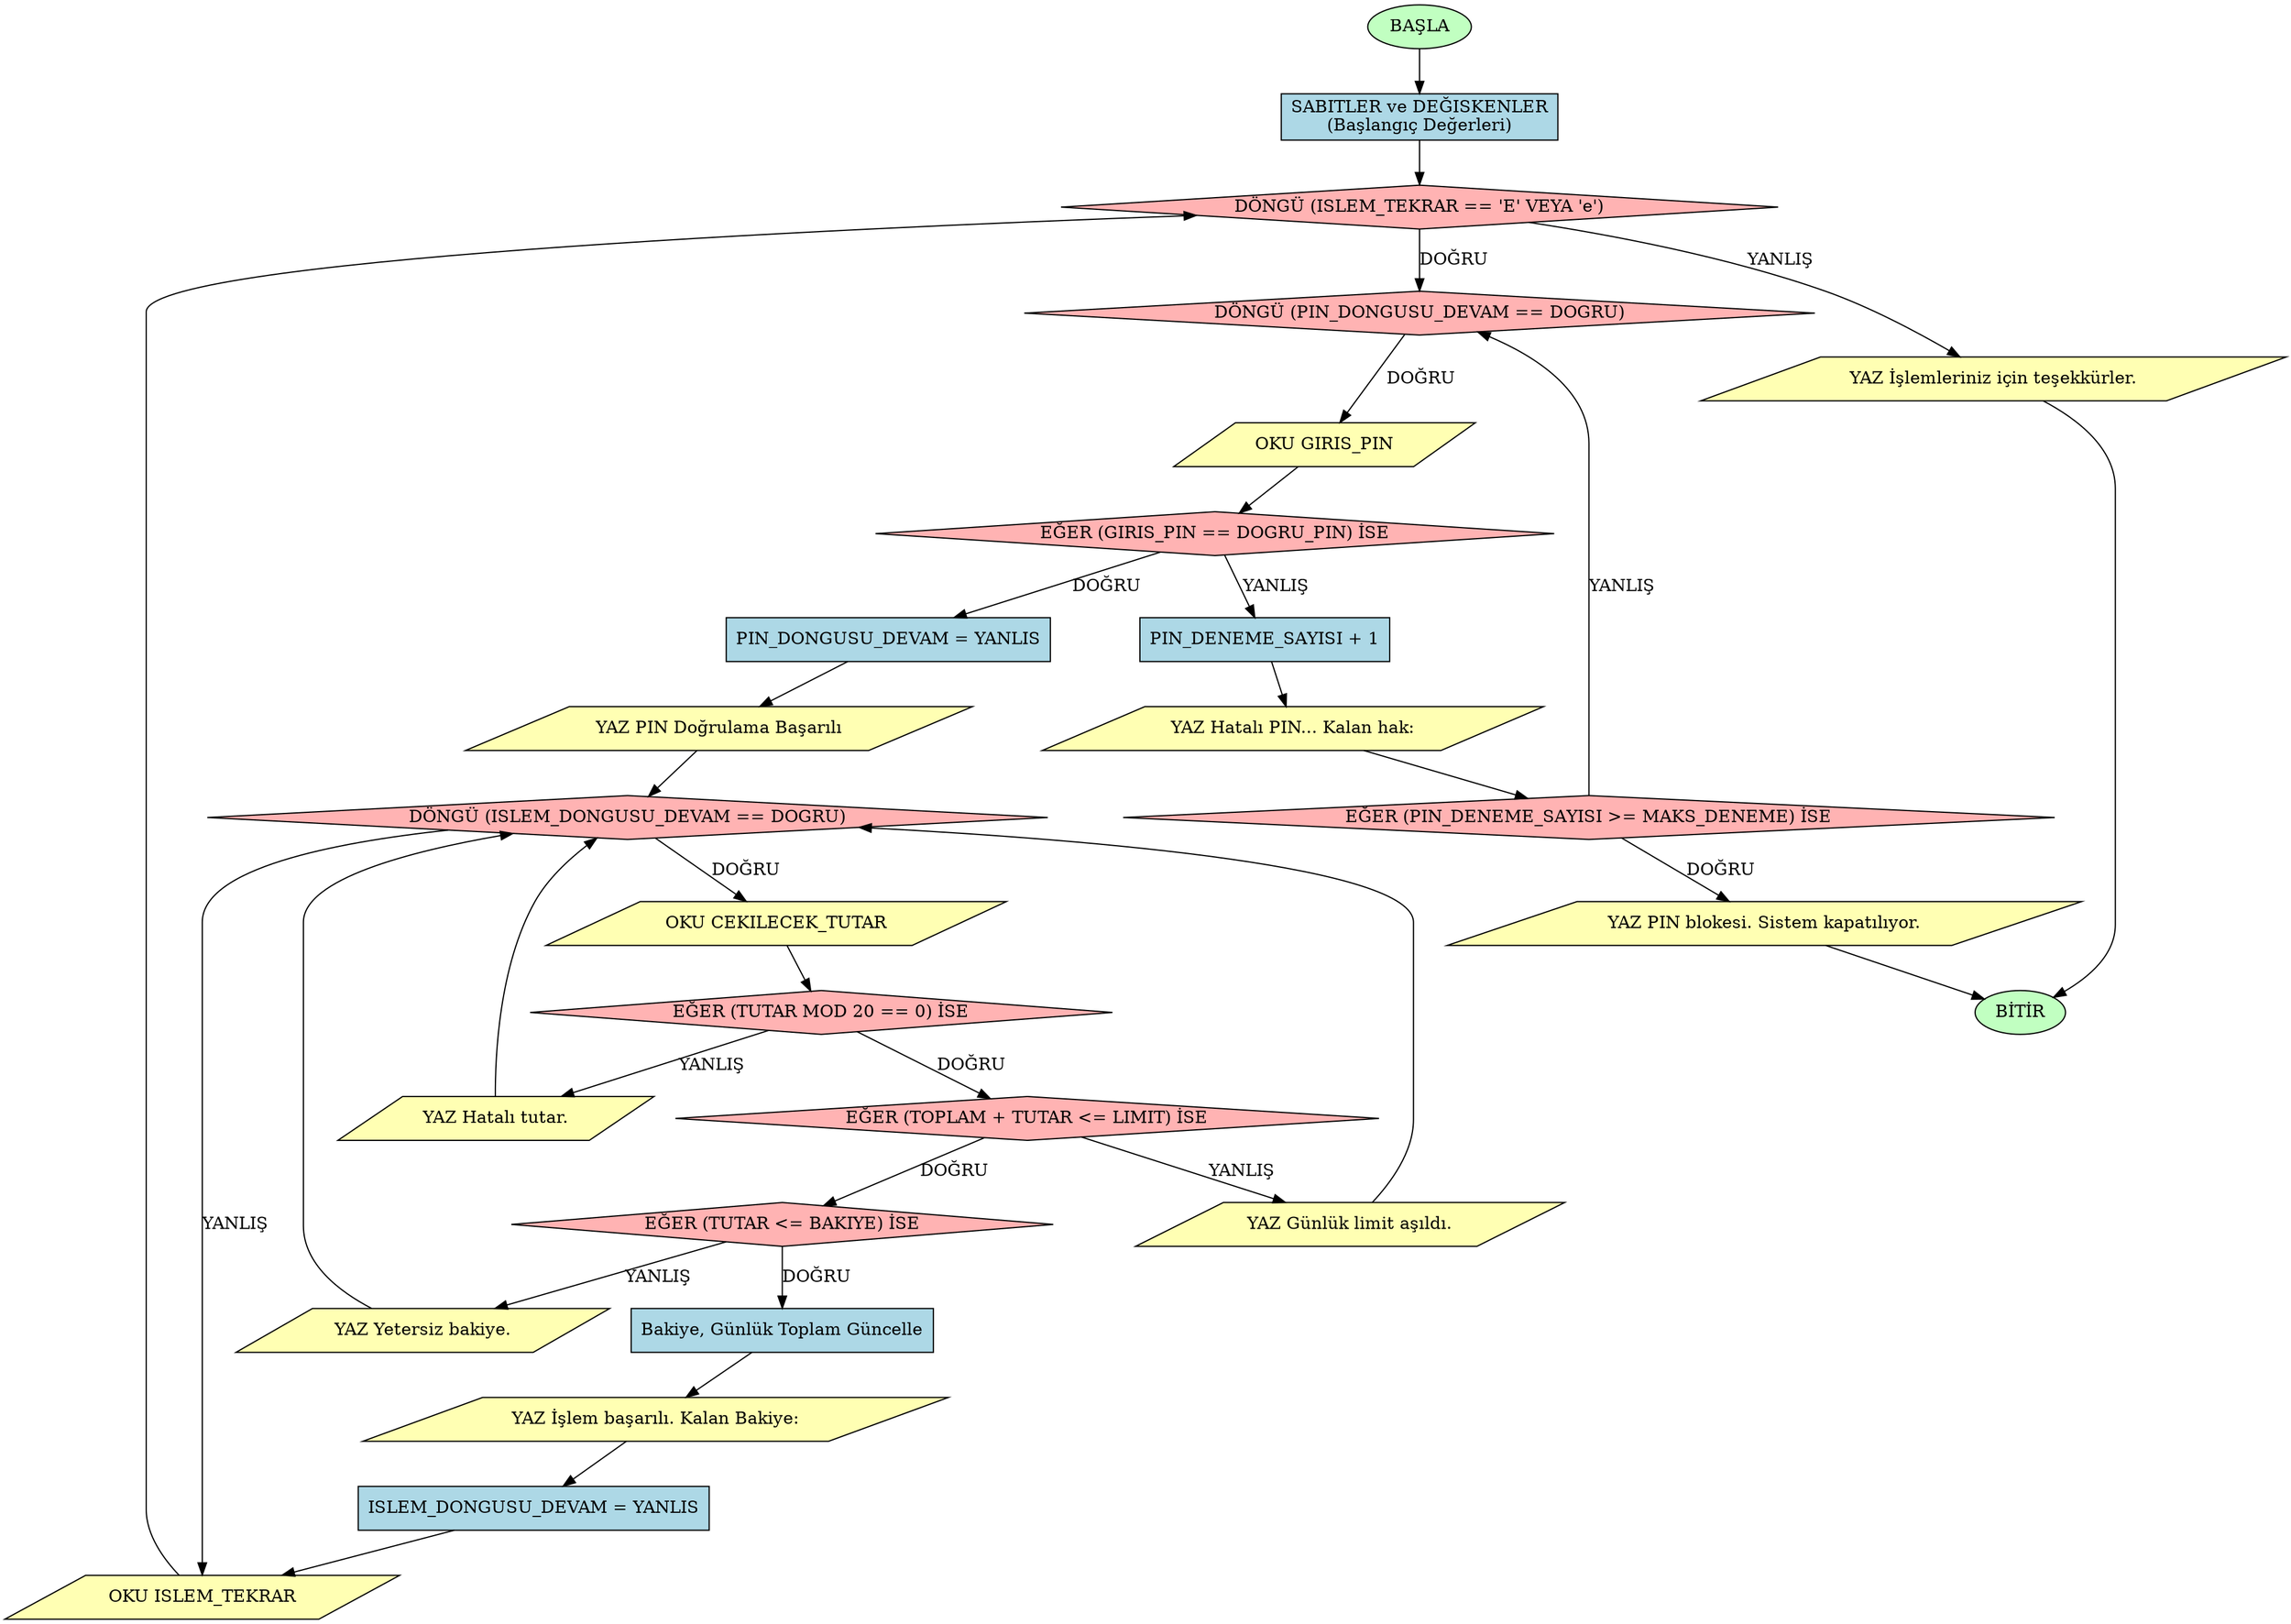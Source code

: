 digraph ATM_Para_Cekme_Sistemi {
    // Grafik Ayarları
    rankdir=TB; // Akış yönü: Yukarıdan Aşağıya (Top to Bottom)
    
    // Düğüm Şekilleri Tanımlamaları
    node [shape=oval, style=filled, fillcolor="#C1FFC1"]; // Başla/Bitir
    BASLA [label="BAŞLA"];
    BITIR [label="BİTİR"];
    
    node [shape=parallelogram, style=filled, fillcolor="#FFFFB3"]; // Girdi/Çıktı (OKU/YAZ)
    OKU_GIRIS_PIN [label="OKU GIRIS_PIN"];
    YAZ_PIN_HATALI [label="YAZ Hatalı PIN... Kalan hak:"];
    YAZ_PIN_BASARILI [label="YAZ PIN Doğrulama Başarılı"];
    YAZ_PIN_BLOKE [label="YAZ PIN blokesi. Sistem kapatılıyor."];
    OKU_TUTAR [label="OKU CEKILECEK_TUTAR"];
    YAZ_TUTAR_HATALI [label="YAZ Hatalı tutar."];
    YAZ_LIMIT_ASIMI [label="YAZ Günlük limit aşıldı."];
    YAZ_BAKIYE_YETERSIZ [label="YAZ Yetersiz bakiye."];
    YAZ_ISLEM_BASARILI [label="YAZ İşlem başarılı. Kalan Bakiye:"];
    OKU_TEKRAR [label="OKU ISLEM_TEKRAR"];
    YAZ_KAPATMA [label="YAZ İşlemleriniz için teşekkürler."];

    node [shape=box, style=filled, fillcolor="#ADD8E6"]; // İşlem (DEĞİŞKEN/ATAMA)
    SABIT_VE_DEGISKENLER [label="SABITLER ve DEĞISKENLER\n(Başlangıç Değerleri)"];
    ARTTIR_DENEME [label="PIN_DENEME_SAYISI + 1"];
    DEGER_DEGISIMI [label="Bakiye, Günlük Toplam Güncelle"];
    PIN_DONGUSU_SON [label="PIN_DONGUSU_DEVAM = YANLIS"];
    ISLEM_DONGUSU_SON [label="ISLEM_DONGUSU_DEVAM = YANLIS"];
    
    node [shape=diamond, style=filled, fillcolor="#FFB3B3"]; // Karar (EĞER-İSE/DÖNGÜ)
    DONGU_TEKRAR [label="DÖNGÜ (ISLEM_TEKRAR == 'E' VEYA 'e')"];
    DONGU_PIN [label="DÖNGÜ (PIN_DONGUSU_DEVAM == DOGRU)"];
    KARAR_PIN_DOGRU [label="EĞER (GIRIS_PIN == DOGRU_PIN) İSE"];
    KARAR_PIN_HAK [label="EĞER (PIN_DENEME_SAYISI >= MAKS_DENEME) İSE"];
    DONGU_ISLEM [label="DÖNGÜ (ISLEM_DONGUSU_DEVAM == DOGRU)"];
    KARAR_TUTAR_KATI [label="EĞER (TUTAR MOD 20 == 0) İSE"];
    KARAR_GUNLUK_LIMIT [label="EĞER (TOPLAM + TUTAR <= LIMIT) İSE"];
    KARAR_BAKIYE [label="EĞER (TUTAR <= BAKIYE) İSE"];
    
    // Akış (Oklar)
    BASLA -> SABIT_VE_DEGISKENLER;
    SABIT_VE_DEGISKENLER -> DONGU_TEKRAR;

    // Dış İşlem Tekrarı Döngüsü
    DONGU_TEKRAR -> DONGU_PIN [label="DOĞRU"];
    DONGU_TEKRAR -> YAZ_KAPATMA [label="YANLIŞ"];

    // 1. PIN Doğrulama Döngüsü
    DONGU_PIN -> OKU_GIRIS_PIN [label="DOĞRU"];
    OKU_GIRIS_PIN -> KARAR_PIN_DOGRU;
    
    // PIN Doğru İse
    KARAR_PIN_DOGRU -> PIN_DONGUSU_SON [label="DOĞRU"];
    PIN_DONGUSU_SON -> YAZ_PIN_BASARILI;
    YAZ_PIN_BASARILI -> DONGU_ISLEM; // PIN başarılı, işlem döngüsüne geç

    // PIN Yanlış İse
    KARAR_PIN_DOGRU -> ARTTIR_DENEME [label="YANLIŞ"];
    ARTTIR_DENEME -> YAZ_PIN_HATALI;
    YAZ_PIN_HATALI -> KARAR_PIN_HAK;

    // PIN Hak Kontrolü
    KARAR_PIN_HAK -> YAZ_PIN_BLOKE [label="DOĞRU"];
    YAZ_PIN_BLOKE -> BITIR; // GİT BİTİR_İŞLEM (Akış sonu)
    KARAR_PIN_HAK -> DONGU_PIN [label="YANLIŞ"]; // Hak varsa PIN döngüsüne geri dön

    // 2. Para Çekme İşlem Döngüsü
    DONGU_ISLEM -> OKU_TUTAR [label="DOĞRU"];
    DONGU_ISLEM -> OKU_TEKRAR [label="YANLIŞ"]; // İşlem başarılı/hatalı olsa da döngüden çıkış

    // 3. Tutar Katı Kontrolü
    OKU_TUTAR -> KARAR_TUTAR_KATI;
    KARAR_TUTAR_KATI -> YAZ_TUTAR_HATALI [label="YANLIŞ"];
    YAZ_TUTAR_HATALI -> DONGU_ISLEM; // Tekrar tutar iste

    // 4. Günlük Limit Kontrolü
    KARAR_TUTAR_KATI -> KARAR_GUNLUK_LIMIT [label="DOĞRU"];
    KARAR_GUNLUK_LIMIT -> YAZ_LIMIT_ASIMI [label="YANLIŞ"];
    YAZ_LIMIT_ASIMI -> DONGU_ISLEM; // Tekrar tutar iste

    // 5. Bakiye Kontrolü
    KARAR_GUNLUK_LIMIT -> KARAR_BAKIYE [label="DOĞRU"];
    KARAR_BAKIYE -> YAZ_BAKIYE_YETERSIZ [label="YANLIŞ"];
    YAZ_BAKIYE_YETERSIZ -> DONGU_ISLEM; // Tekrar tutar iste

    // İşlem Başarılı
    KARAR_BAKIYE -> DEGER_DEGISIMI [label="DOĞRU"];
    DEGER_DEGISIMI -> YAZ_ISLEM_BASARILI;
    YAZ_ISLEM_BASARILI -> ISLEM_DONGUSU_SON;
    ISLEM_DONGUSU_SON -> OKU_TEKRAR; // İşlem döngüsünden çıkış

    // 6. İşlem Tekrarı Seçeneği
    OKU_TEKRAR -> DONGU_TEKRAR;

    YAZ_KAPATMA -> BITIR;
    
    // BITIR_ISLEM Etiketi (Akış şemasında doğrudan BITIR düğümüne gider)
}
